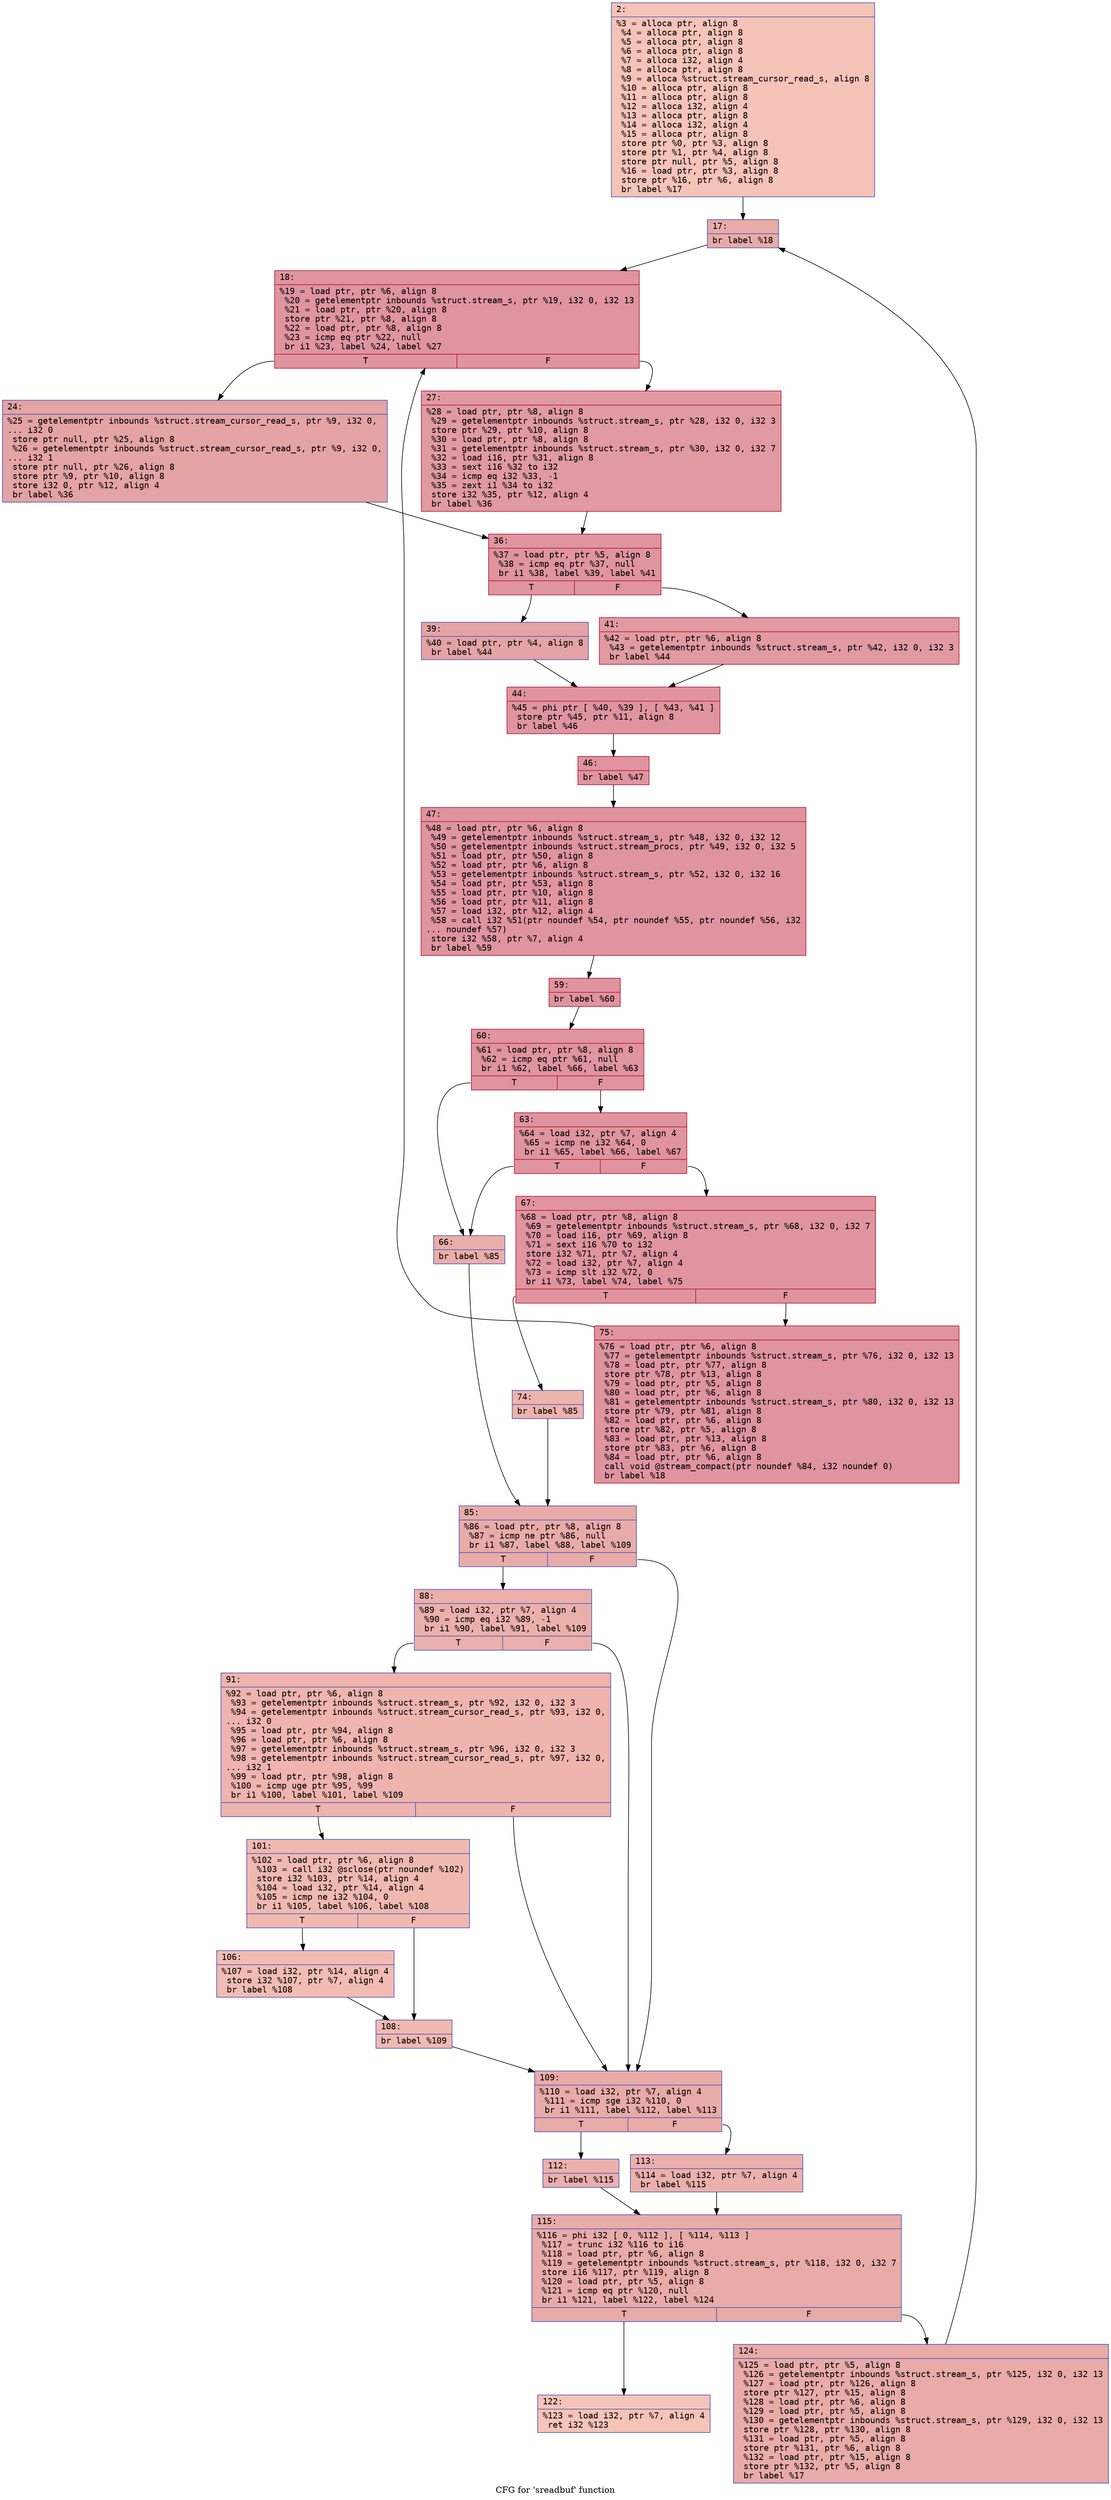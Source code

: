 digraph "CFG for 'sreadbuf' function" {
	label="CFG for 'sreadbuf' function";

	Node0x6000032096d0 [shape=record,color="#3d50c3ff", style=filled, fillcolor="#e8765c70" fontname="Courier",label="{2:\l|  %3 = alloca ptr, align 8\l  %4 = alloca ptr, align 8\l  %5 = alloca ptr, align 8\l  %6 = alloca ptr, align 8\l  %7 = alloca i32, align 4\l  %8 = alloca ptr, align 8\l  %9 = alloca %struct.stream_cursor_read_s, align 8\l  %10 = alloca ptr, align 8\l  %11 = alloca ptr, align 8\l  %12 = alloca i32, align 4\l  %13 = alloca ptr, align 8\l  %14 = alloca i32, align 4\l  %15 = alloca ptr, align 8\l  store ptr %0, ptr %3, align 8\l  store ptr %1, ptr %4, align 8\l  store ptr null, ptr %5, align 8\l  %16 = load ptr, ptr %3, align 8\l  store ptr %16, ptr %6, align 8\l  br label %17\l}"];
	Node0x6000032096d0 -> Node0x600003209720[tooltip="2 -> 17\nProbability 100.00%" ];
	Node0x600003209720 [shape=record,color="#3d50c3ff", style=filled, fillcolor="#cc403a70" fontname="Courier",label="{17:\l|  br label %18\l}"];
	Node0x600003209720 -> Node0x600003209770[tooltip="17 -> 18\nProbability 100.00%" ];
	Node0x600003209770 [shape=record,color="#b70d28ff", style=filled, fillcolor="#b70d2870" fontname="Courier",label="{18:\l|  %19 = load ptr, ptr %6, align 8\l  %20 = getelementptr inbounds %struct.stream_s, ptr %19, i32 0, i32 13\l  %21 = load ptr, ptr %20, align 8\l  store ptr %21, ptr %8, align 8\l  %22 = load ptr, ptr %8, align 8\l  %23 = icmp eq ptr %22, null\l  br i1 %23, label %24, label %27\l|{<s0>T|<s1>F}}"];
	Node0x600003209770:s0 -> Node0x6000032097c0[tooltip="18 -> 24\nProbability 37.50%" ];
	Node0x600003209770:s1 -> Node0x600003209810[tooltip="18 -> 27\nProbability 62.50%" ];
	Node0x6000032097c0 [shape=record,color="#3d50c3ff", style=filled, fillcolor="#c32e3170" fontname="Courier",label="{24:\l|  %25 = getelementptr inbounds %struct.stream_cursor_read_s, ptr %9, i32 0,\l... i32 0\l  store ptr null, ptr %25, align 8\l  %26 = getelementptr inbounds %struct.stream_cursor_read_s, ptr %9, i32 0,\l... i32 1\l  store ptr null, ptr %26, align 8\l  store ptr %9, ptr %10, align 8\l  store i32 0, ptr %12, align 4\l  br label %36\l}"];
	Node0x6000032097c0 -> Node0x600003209860[tooltip="24 -> 36\nProbability 100.00%" ];
	Node0x600003209810 [shape=record,color="#b70d28ff", style=filled, fillcolor="#bb1b2c70" fontname="Courier",label="{27:\l|  %28 = load ptr, ptr %8, align 8\l  %29 = getelementptr inbounds %struct.stream_s, ptr %28, i32 0, i32 3\l  store ptr %29, ptr %10, align 8\l  %30 = load ptr, ptr %8, align 8\l  %31 = getelementptr inbounds %struct.stream_s, ptr %30, i32 0, i32 7\l  %32 = load i16, ptr %31, align 8\l  %33 = sext i16 %32 to i32\l  %34 = icmp eq i32 %33, -1\l  %35 = zext i1 %34 to i32\l  store i32 %35, ptr %12, align 4\l  br label %36\l}"];
	Node0x600003209810 -> Node0x600003209860[tooltip="27 -> 36\nProbability 100.00%" ];
	Node0x600003209860 [shape=record,color="#b70d28ff", style=filled, fillcolor="#b70d2870" fontname="Courier",label="{36:\l|  %37 = load ptr, ptr %5, align 8\l  %38 = icmp eq ptr %37, null\l  br i1 %38, label %39, label %41\l|{<s0>T|<s1>F}}"];
	Node0x600003209860:s0 -> Node0x6000032098b0[tooltip="36 -> 39\nProbability 37.50%" ];
	Node0x600003209860:s1 -> Node0x600003209900[tooltip="36 -> 41\nProbability 62.50%" ];
	Node0x6000032098b0 [shape=record,color="#3d50c3ff", style=filled, fillcolor="#c32e3170" fontname="Courier",label="{39:\l|  %40 = load ptr, ptr %4, align 8\l  br label %44\l}"];
	Node0x6000032098b0 -> Node0x600003209950[tooltip="39 -> 44\nProbability 100.00%" ];
	Node0x600003209900 [shape=record,color="#b70d28ff", style=filled, fillcolor="#bb1b2c70" fontname="Courier",label="{41:\l|  %42 = load ptr, ptr %6, align 8\l  %43 = getelementptr inbounds %struct.stream_s, ptr %42, i32 0, i32 3\l  br label %44\l}"];
	Node0x600003209900 -> Node0x600003209950[tooltip="41 -> 44\nProbability 100.00%" ];
	Node0x600003209950 [shape=record,color="#b70d28ff", style=filled, fillcolor="#b70d2870" fontname="Courier",label="{44:\l|  %45 = phi ptr [ %40, %39 ], [ %43, %41 ]\l  store ptr %45, ptr %11, align 8\l  br label %46\l}"];
	Node0x600003209950 -> Node0x6000032099a0[tooltip="44 -> 46\nProbability 100.00%" ];
	Node0x6000032099a0 [shape=record,color="#b70d28ff", style=filled, fillcolor="#b70d2870" fontname="Courier",label="{46:\l|  br label %47\l}"];
	Node0x6000032099a0 -> Node0x6000032099f0[tooltip="46 -> 47\nProbability 100.00%" ];
	Node0x6000032099f0 [shape=record,color="#b70d28ff", style=filled, fillcolor="#b70d2870" fontname="Courier",label="{47:\l|  %48 = load ptr, ptr %6, align 8\l  %49 = getelementptr inbounds %struct.stream_s, ptr %48, i32 0, i32 12\l  %50 = getelementptr inbounds %struct.stream_procs, ptr %49, i32 0, i32 5\l  %51 = load ptr, ptr %50, align 8\l  %52 = load ptr, ptr %6, align 8\l  %53 = getelementptr inbounds %struct.stream_s, ptr %52, i32 0, i32 16\l  %54 = load ptr, ptr %53, align 8\l  %55 = load ptr, ptr %10, align 8\l  %56 = load ptr, ptr %11, align 8\l  %57 = load i32, ptr %12, align 4\l  %58 = call i32 %51(ptr noundef %54, ptr noundef %55, ptr noundef %56, i32\l... noundef %57)\l  store i32 %58, ptr %7, align 4\l  br label %59\l}"];
	Node0x6000032099f0 -> Node0x600003209a40[tooltip="47 -> 59\nProbability 100.00%" ];
	Node0x600003209a40 [shape=record,color="#b70d28ff", style=filled, fillcolor="#b70d2870" fontname="Courier",label="{59:\l|  br label %60\l}"];
	Node0x600003209a40 -> Node0x600003209a90[tooltip="59 -> 60\nProbability 100.00%" ];
	Node0x600003209a90 [shape=record,color="#b70d28ff", style=filled, fillcolor="#b70d2870" fontname="Courier",label="{60:\l|  %61 = load ptr, ptr %8, align 8\l  %62 = icmp eq ptr %61, null\l  br i1 %62, label %66, label %63\l|{<s0>T|<s1>F}}"];
	Node0x600003209a90:s0 -> Node0x600003209b30[tooltip="60 -> 66\nProbability 3.12%" ];
	Node0x600003209a90:s1 -> Node0x600003209ae0[tooltip="60 -> 63\nProbability 96.88%" ];
	Node0x600003209ae0 [shape=record,color="#b70d28ff", style=filled, fillcolor="#b70d2870" fontname="Courier",label="{63:\l|  %64 = load i32, ptr %7, align 4\l  %65 = icmp ne i32 %64, 0\l  br i1 %65, label %66, label %67\l|{<s0>T|<s1>F}}"];
	Node0x600003209ae0:s0 -> Node0x600003209b30[tooltip="63 -> 66\nProbability 3.12%" ];
	Node0x600003209ae0:s1 -> Node0x600003209b80[tooltip="63 -> 67\nProbability 96.88%" ];
	Node0x600003209b30 [shape=record,color="#3d50c3ff", style=filled, fillcolor="#d0473d70" fontname="Courier",label="{66:\l|  br label %85\l}"];
	Node0x600003209b30 -> Node0x600003209c70[tooltip="66 -> 85\nProbability 100.00%" ];
	Node0x600003209b80 [shape=record,color="#b70d28ff", style=filled, fillcolor="#b70d2870" fontname="Courier",label="{67:\l|  %68 = load ptr, ptr %8, align 8\l  %69 = getelementptr inbounds %struct.stream_s, ptr %68, i32 0, i32 7\l  %70 = load i16, ptr %69, align 8\l  %71 = sext i16 %70 to i32\l  store i32 %71, ptr %7, align 4\l  %72 = load i32, ptr %7, align 4\l  %73 = icmp slt i32 %72, 0\l  br i1 %73, label %74, label %75\l|{<s0>T|<s1>F}}"];
	Node0x600003209b80:s0 -> Node0x600003209bd0[tooltip="67 -> 74\nProbability 3.12%" ];
	Node0x600003209b80:s1 -> Node0x600003209c20[tooltip="67 -> 75\nProbability 96.88%" ];
	Node0x600003209bd0 [shape=record,color="#3d50c3ff", style=filled, fillcolor="#d6524470" fontname="Courier",label="{74:\l|  br label %85\l}"];
	Node0x600003209bd0 -> Node0x600003209c70[tooltip="74 -> 85\nProbability 100.00%" ];
	Node0x600003209c20 [shape=record,color="#b70d28ff", style=filled, fillcolor="#b70d2870" fontname="Courier",label="{75:\l|  %76 = load ptr, ptr %6, align 8\l  %77 = getelementptr inbounds %struct.stream_s, ptr %76, i32 0, i32 13\l  %78 = load ptr, ptr %77, align 8\l  store ptr %78, ptr %13, align 8\l  %79 = load ptr, ptr %5, align 8\l  %80 = load ptr, ptr %6, align 8\l  %81 = getelementptr inbounds %struct.stream_s, ptr %80, i32 0, i32 13\l  store ptr %79, ptr %81, align 8\l  %82 = load ptr, ptr %6, align 8\l  store ptr %82, ptr %5, align 8\l  %83 = load ptr, ptr %13, align 8\l  store ptr %83, ptr %6, align 8\l  %84 = load ptr, ptr %6, align 8\l  call void @stream_compact(ptr noundef %84, i32 noundef 0)\l  br label %18\l}"];
	Node0x600003209c20 -> Node0x600003209770[tooltip="75 -> 18\nProbability 100.00%" ];
	Node0x600003209c70 [shape=record,color="#3d50c3ff", style=filled, fillcolor="#cc403a70" fontname="Courier",label="{85:\l|  %86 = load ptr, ptr %8, align 8\l  %87 = icmp ne ptr %86, null\l  br i1 %87, label %88, label %109\l|{<s0>T|<s1>F}}"];
	Node0x600003209c70:s0 -> Node0x600003209cc0[tooltip="85 -> 88\nProbability 62.50%" ];
	Node0x600003209c70:s1 -> Node0x600003209e50[tooltip="85 -> 109\nProbability 37.50%" ];
	Node0x600003209cc0 [shape=record,color="#3d50c3ff", style=filled, fillcolor="#d24b4070" fontname="Courier",label="{88:\l|  %89 = load i32, ptr %7, align 4\l  %90 = icmp eq i32 %89, -1\l  br i1 %90, label %91, label %109\l|{<s0>T|<s1>F}}"];
	Node0x600003209cc0:s0 -> Node0x600003209d10[tooltip="88 -> 91\nProbability 37.50%" ];
	Node0x600003209cc0:s1 -> Node0x600003209e50[tooltip="88 -> 109\nProbability 62.50%" ];
	Node0x600003209d10 [shape=record,color="#3d50c3ff", style=filled, fillcolor="#d8564670" fontname="Courier",label="{91:\l|  %92 = load ptr, ptr %6, align 8\l  %93 = getelementptr inbounds %struct.stream_s, ptr %92, i32 0, i32 3\l  %94 = getelementptr inbounds %struct.stream_cursor_read_s, ptr %93, i32 0,\l... i32 0\l  %95 = load ptr, ptr %94, align 8\l  %96 = load ptr, ptr %6, align 8\l  %97 = getelementptr inbounds %struct.stream_s, ptr %96, i32 0, i32 3\l  %98 = getelementptr inbounds %struct.stream_cursor_read_s, ptr %97, i32 0,\l... i32 1\l  %99 = load ptr, ptr %98, align 8\l  %100 = icmp uge ptr %95, %99\l  br i1 %100, label %101, label %109\l|{<s0>T|<s1>F}}"];
	Node0x600003209d10:s0 -> Node0x600003209d60[tooltip="91 -> 101\nProbability 50.00%" ];
	Node0x600003209d10:s1 -> Node0x600003209e50[tooltip="91 -> 109\nProbability 50.00%" ];
	Node0x600003209d60 [shape=record,color="#3d50c3ff", style=filled, fillcolor="#de614d70" fontname="Courier",label="{101:\l|  %102 = load ptr, ptr %6, align 8\l  %103 = call i32 @sclose(ptr noundef %102)\l  store i32 %103, ptr %14, align 4\l  %104 = load i32, ptr %14, align 4\l  %105 = icmp ne i32 %104, 0\l  br i1 %105, label %106, label %108\l|{<s0>T|<s1>F}}"];
	Node0x600003209d60:s0 -> Node0x600003209db0[tooltip="101 -> 106\nProbability 62.50%" ];
	Node0x600003209d60:s1 -> Node0x600003209e00[tooltip="101 -> 108\nProbability 37.50%" ];
	Node0x600003209db0 [shape=record,color="#3d50c3ff", style=filled, fillcolor="#e1675170" fontname="Courier",label="{106:\l|  %107 = load i32, ptr %14, align 4\l  store i32 %107, ptr %7, align 4\l  br label %108\l}"];
	Node0x600003209db0 -> Node0x600003209e00[tooltip="106 -> 108\nProbability 100.00%" ];
	Node0x600003209e00 [shape=record,color="#3d50c3ff", style=filled, fillcolor="#de614d70" fontname="Courier",label="{108:\l|  br label %109\l}"];
	Node0x600003209e00 -> Node0x600003209e50[tooltip="108 -> 109\nProbability 100.00%" ];
	Node0x600003209e50 [shape=record,color="#3d50c3ff", style=filled, fillcolor="#cc403a70" fontname="Courier",label="{109:\l|  %110 = load i32, ptr %7, align 4\l  %111 = icmp sge i32 %110, 0\l  br i1 %111, label %112, label %113\l|{<s0>T|<s1>F}}"];
	Node0x600003209e50:s0 -> Node0x600003209ea0[tooltip="109 -> 112\nProbability 50.00%" ];
	Node0x600003209e50:s1 -> Node0x600003209ef0[tooltip="109 -> 113\nProbability 50.00%" ];
	Node0x600003209ea0 [shape=record,color="#3d50c3ff", style=filled, fillcolor="#d24b4070" fontname="Courier",label="{112:\l|  br label %115\l}"];
	Node0x600003209ea0 -> Node0x600003209f40[tooltip="112 -> 115\nProbability 100.00%" ];
	Node0x600003209ef0 [shape=record,color="#3d50c3ff", style=filled, fillcolor="#d24b4070" fontname="Courier",label="{113:\l|  %114 = load i32, ptr %7, align 4\l  br label %115\l}"];
	Node0x600003209ef0 -> Node0x600003209f40[tooltip="113 -> 115\nProbability 100.00%" ];
	Node0x600003209f40 [shape=record,color="#3d50c3ff", style=filled, fillcolor="#cc403a70" fontname="Courier",label="{115:\l|  %116 = phi i32 [ 0, %112 ], [ %114, %113 ]\l  %117 = trunc i32 %116 to i16\l  %118 = load ptr, ptr %6, align 8\l  %119 = getelementptr inbounds %struct.stream_s, ptr %118, i32 0, i32 7\l  store i16 %117, ptr %119, align 8\l  %120 = load ptr, ptr %5, align 8\l  %121 = icmp eq ptr %120, null\l  br i1 %121, label %122, label %124\l|{<s0>T|<s1>F}}"];
	Node0x600003209f40:s0 -> Node0x600003209f90[tooltip="115 -> 122\nProbability 3.12%" ];
	Node0x600003209f40:s1 -> Node0x600003209fe0[tooltip="115 -> 124\nProbability 96.88%" ];
	Node0x600003209f90 [shape=record,color="#3d50c3ff", style=filled, fillcolor="#e8765c70" fontname="Courier",label="{122:\l|  %123 = load i32, ptr %7, align 4\l  ret i32 %123\l}"];
	Node0x600003209fe0 [shape=record,color="#3d50c3ff", style=filled, fillcolor="#cc403a70" fontname="Courier",label="{124:\l|  %125 = load ptr, ptr %5, align 8\l  %126 = getelementptr inbounds %struct.stream_s, ptr %125, i32 0, i32 13\l  %127 = load ptr, ptr %126, align 8\l  store ptr %127, ptr %15, align 8\l  %128 = load ptr, ptr %6, align 8\l  %129 = load ptr, ptr %5, align 8\l  %130 = getelementptr inbounds %struct.stream_s, ptr %129, i32 0, i32 13\l  store ptr %128, ptr %130, align 8\l  %131 = load ptr, ptr %5, align 8\l  store ptr %131, ptr %6, align 8\l  %132 = load ptr, ptr %15, align 8\l  store ptr %132, ptr %5, align 8\l  br label %17\l}"];
	Node0x600003209fe0 -> Node0x600003209720[tooltip="124 -> 17\nProbability 100.00%" ];
}
